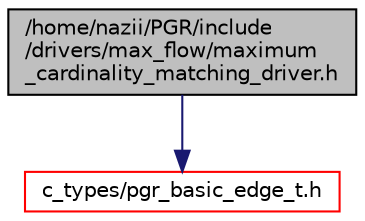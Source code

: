 digraph "/home/nazii/PGR/include/drivers/max_flow/maximum_cardinality_matching_driver.h"
{
  edge [fontname="Helvetica",fontsize="10",labelfontname="Helvetica",labelfontsize="10"];
  node [fontname="Helvetica",fontsize="10",shape=record];
  Node0 [label="/home/nazii/PGR/include\l/drivers/max_flow/maximum\l_cardinality_matching_driver.h",height=0.2,width=0.4,color="black", fillcolor="grey75", style="filled", fontcolor="black"];
  Node0 -> Node1 [color="midnightblue",fontsize="10",style="solid",fontname="Helvetica"];
  Node1 [label="c_types/pgr_basic_edge_t.h",height=0.2,width=0.4,color="red", fillcolor="white", style="filled",URL="$pgr__basic__edge__t_8h.html"];
}
